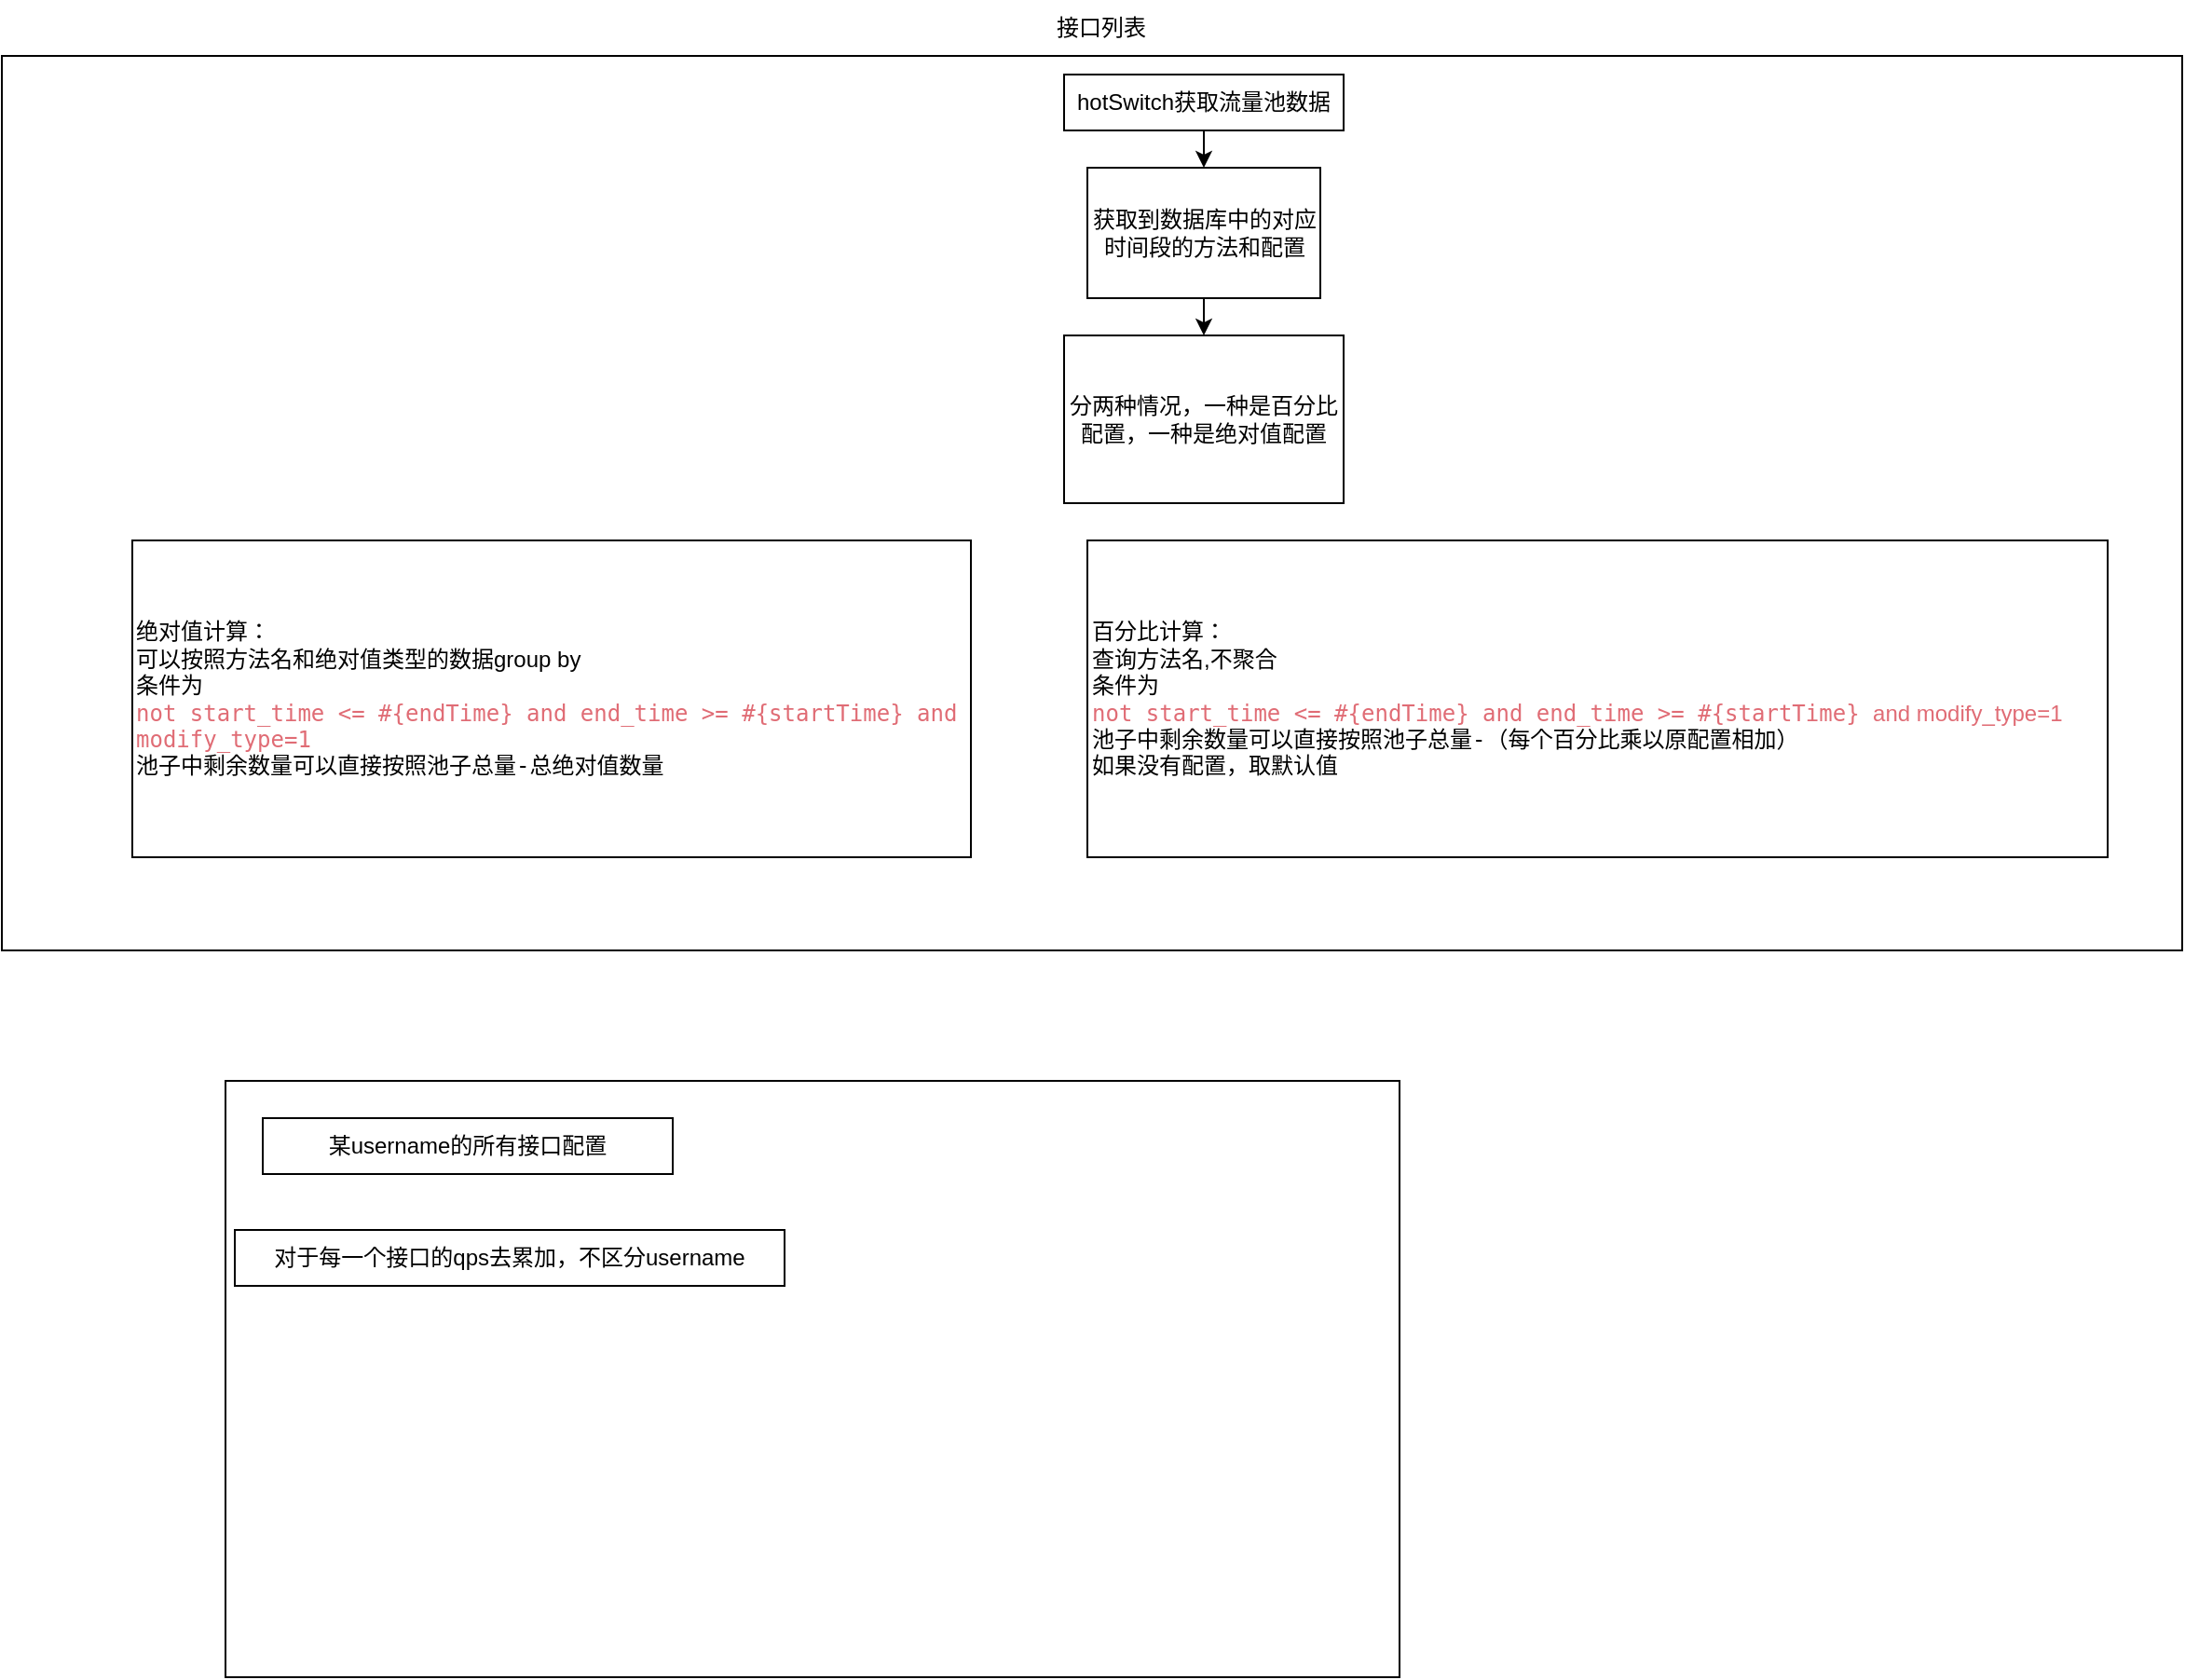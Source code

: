 <mxfile version="22.1.18" type="github">
  <diagram name="第 1 页" id="ks74l9IMovMfhxcdN7gW">
    <mxGraphModel dx="1853" dy="650" grid="1" gridSize="10" guides="1" tooltips="1" connect="1" arrows="1" fold="1" page="1" pageScale="1" pageWidth="827" pageHeight="1169" math="0" shadow="0">
      <root>
        <mxCell id="0" />
        <mxCell id="1" parent="0" />
        <mxCell id="Fe92j3MBqG-JQeNTd552-1" value="" style="rounded=0;whiteSpace=wrap;html=1;" vertex="1" parent="1">
          <mxGeometry x="-520" y="80" width="1170" height="480" as="geometry" />
        </mxCell>
        <mxCell id="Fe92j3MBqG-JQeNTd552-2" value="接口列表" style="text;html=1;strokeColor=none;fillColor=none;align=center;verticalAlign=middle;whiteSpace=wrap;rounded=0;" vertex="1" parent="1">
          <mxGeometry x="40" y="50" width="60" height="30" as="geometry" />
        </mxCell>
        <mxCell id="Fe92j3MBqG-JQeNTd552-7" style="edgeStyle=orthogonalEdgeStyle;rounded=0;orthogonalLoop=1;jettySize=auto;html=1;exitX=0.5;exitY=1;exitDx=0;exitDy=0;entryX=0.5;entryY=0;entryDx=0;entryDy=0;" edge="1" parent="1" source="Fe92j3MBqG-JQeNTd552-4" target="Fe92j3MBqG-JQeNTd552-6">
          <mxGeometry relative="1" as="geometry" />
        </mxCell>
        <mxCell id="Fe92j3MBqG-JQeNTd552-4" value="hotSwitch获取流量池数据" style="text;html=1;strokeColor=default;fillColor=none;align=center;verticalAlign=middle;whiteSpace=wrap;rounded=0;" vertex="1" parent="1">
          <mxGeometry x="50" y="90" width="150" height="30" as="geometry" />
        </mxCell>
        <mxCell id="Fe92j3MBqG-JQeNTd552-10" style="edgeStyle=orthogonalEdgeStyle;rounded=0;orthogonalLoop=1;jettySize=auto;html=1;exitX=0.5;exitY=1;exitDx=0;exitDy=0;entryX=0.5;entryY=0;entryDx=0;entryDy=0;" edge="1" parent="1" source="Fe92j3MBqG-JQeNTd552-6" target="Fe92j3MBqG-JQeNTd552-9">
          <mxGeometry relative="1" as="geometry" />
        </mxCell>
        <mxCell id="Fe92j3MBqG-JQeNTd552-6" value="获取到数据库中的对应时间段的方法和配置" style="text;html=1;strokeColor=default;fillColor=none;align=center;verticalAlign=middle;whiteSpace=wrap;rounded=0;" vertex="1" parent="1">
          <mxGeometry x="62.5" y="140" width="125" height="70" as="geometry" />
        </mxCell>
        <mxCell id="Fe92j3MBqG-JQeNTd552-9" value="分两种情况，一种是百分比配置，一种是绝对值配置" style="text;html=1;strokeColor=default;fillColor=none;align=center;verticalAlign=middle;whiteSpace=wrap;rounded=0;" vertex="1" parent="1">
          <mxGeometry x="50" y="230" width="150" height="90" as="geometry" />
        </mxCell>
        <mxCell id="Fe92j3MBqG-JQeNTd552-11" value="绝对值计算：&lt;br&gt;可以按照方法名和绝对值类型的数据group by&lt;br&gt;&lt;div style=&quot;&quot;&gt;条件为&lt;/div&gt;&lt;font face=&quot;JetBrains Mono, monospace&quot;&gt;&lt;font color=&quot;#e06c75&quot;&gt;not start_time &amp;lt;= #{endTime} and end_time &amp;gt;= #{startTime} and modify_type=1&lt;/font&gt;&lt;br&gt;池子中剩余数量可以直接按照池子总量-总绝对值数量&lt;br&gt;&lt;/font&gt;" style="rounded=0;whiteSpace=wrap;html=1;align=left;" vertex="1" parent="1">
          <mxGeometry x="-450" y="340" width="450" height="170" as="geometry" />
        </mxCell>
        <mxCell id="Fe92j3MBqG-JQeNTd552-12" value="百分比计算：&lt;br&gt;查询方法名,不聚合&lt;br&gt;&lt;div style=&quot;&quot;&gt;条件为&lt;/div&gt;&lt;font face=&quot;JetBrains Mono, monospace&quot;&gt;&lt;font color=&quot;#e06c75&quot;&gt;not start_time &amp;lt;= #{endTime} and end_time &amp;gt;= #{startTime}&amp;nbsp;&lt;/font&gt;&lt;/font&gt;&lt;font color=&quot;#e06c75&quot;&gt;and modify_type=1&lt;/font&gt;&lt;font face=&quot;JetBrains Mono, monospace&quot;&gt;&lt;br&gt;池子中剩余数量可以直接按照池子总量-（每个百分比乘以原配置相加）&lt;br&gt;如果没有配置，取默认值&lt;br&gt;&lt;/font&gt;" style="rounded=0;whiteSpace=wrap;html=1;align=left;" vertex="1" parent="1">
          <mxGeometry x="62.5" y="340" width="547.5" height="170" as="geometry" />
        </mxCell>
        <mxCell id="Fe92j3MBqG-JQeNTd552-14" value="" style="whiteSpace=wrap;html=1;" vertex="1" parent="1">
          <mxGeometry x="-400" y="630" width="630" height="320" as="geometry" />
        </mxCell>
        <mxCell id="Fe92j3MBqG-JQeNTd552-15" value="某username的所有接口配置" style="text;html=1;strokeColor=default;fillColor=none;align=center;verticalAlign=middle;whiteSpace=wrap;rounded=0;" vertex="1" parent="1">
          <mxGeometry x="-380" y="650" width="220" height="30" as="geometry" />
        </mxCell>
        <mxCell id="Fe92j3MBqG-JQeNTd552-16" value="对于每一个接口的qps去累加，不区分username" style="text;html=1;strokeColor=default;fillColor=none;align=center;verticalAlign=middle;whiteSpace=wrap;rounded=0;" vertex="1" parent="1">
          <mxGeometry x="-395" y="710" width="295" height="30" as="geometry" />
        </mxCell>
      </root>
    </mxGraphModel>
  </diagram>
</mxfile>
